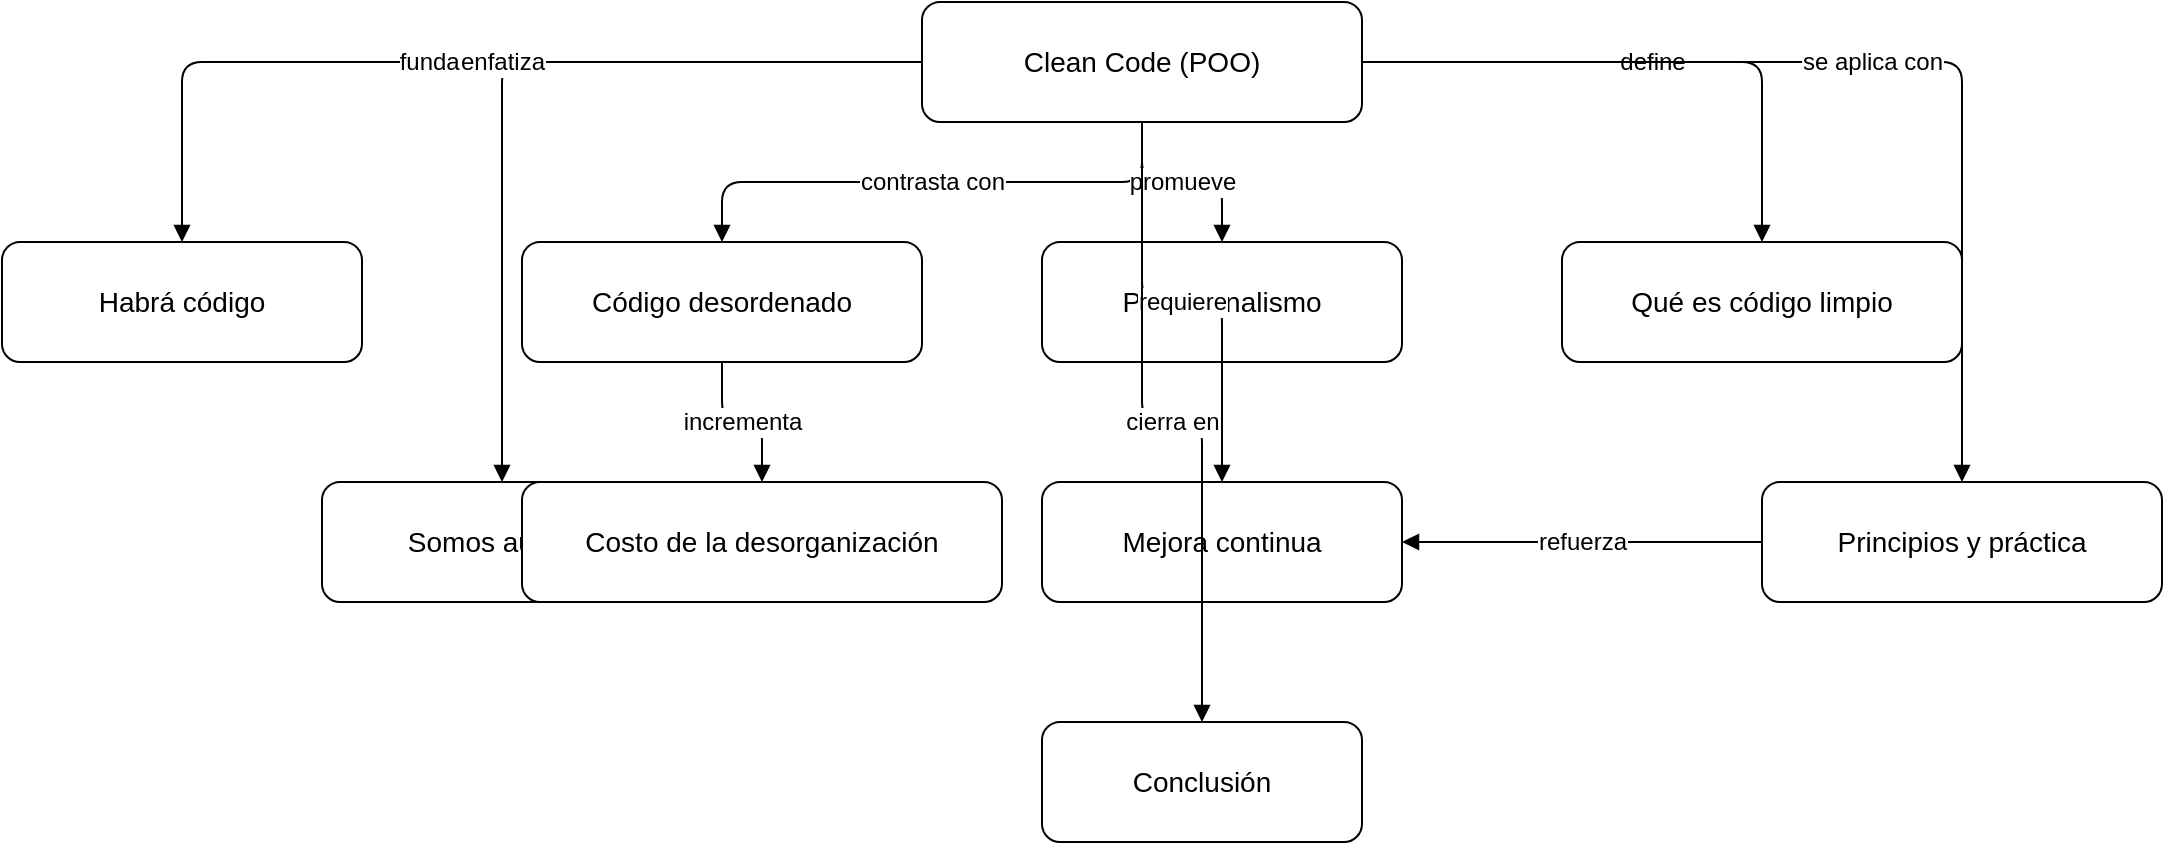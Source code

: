 <?xml version='1.0' encoding='utf-8'?>
<mxfile version="22.0.0" type="device"><diagram id="Mapa1" name="Mapa 1 — Opción A"><mxGraphModel dx="1222" dy="686" grid="1" gridSize="10" guides="1" tooltips="1" connect="1" arrows="1" fold="1" page="1" pageScale="1" pageWidth="1600" pageHeight="1000" math="0" shadow="0"><root><mxCell id="0" /><mxCell id="1" parent="0" /><mxCell id="A" value="Clean Code (POO)" style="rounded=1;whiteSpace=wrap;html=1;fontSize=14;" vertex="1" parent="1"><mxGeometry x="560" y="40" width="220" height="60" as="geometry" /></mxCell><mxCell id="B" value="Habrá código" style="rounded=1;whiteSpace=wrap;html=1;fontSize=14;" vertex="1" parent="1"><mxGeometry x="100" y="160" width="180" height="60" as="geometry" /></mxCell><mxCell id="C" value="Código desordenado" style="rounded=1;whiteSpace=wrap;html=1;fontSize=14;" vertex="1" parent="1"><mxGeometry x="360" y="160" width="200" height="60" as="geometry" /></mxCell><mxCell id="E" value="Profesionalismo" style="rounded=1;whiteSpace=wrap;html=1;fontSize=14;" vertex="1" parent="1"><mxGeometry x="620" y="160" width="180" height="60" as="geometry" /></mxCell><mxCell id="F" value="Qué es código limpio" style="rounded=1;whiteSpace=wrap;html=1;fontSize=14;" vertex="1" parent="1"><mxGeometry x="880" y="160" width="200" height="60" as="geometry" /></mxCell><mxCell id="H" value="Somos autores" style="rounded=1;whiteSpace=wrap;html=1;fontSize=14;" vertex="1" parent="1"><mxGeometry x="260" y="280" width="180" height="60" as="geometry" /></mxCell><mxCell id="G" value="Mejora continua" style="rounded=1;whiteSpace=wrap;html=1;fontSize=14;" vertex="1" parent="1"><mxGeometry x="620" y="280" width="180" height="60" as="geometry" /></mxCell><mxCell id="I" value="Principios y práctica" style="rounded=1;whiteSpace=wrap;html=1;fontSize=14;" vertex="1" parent="1"><mxGeometry x="980" y="280" width="200" height="60" as="geometry" /></mxCell><mxCell id="D" value="Costo de la desorganización" style="rounded=1;whiteSpace=wrap;html=1;fontSize=14;" vertex="1" parent="1"><mxGeometry x="360" y="280" width="240" height="60" as="geometry" /></mxCell><mxCell id="J" value="Conclusión" style="rounded=1;whiteSpace=wrap;html=1;fontSize=14;" vertex="1" parent="1"><mxGeometry x="620" y="400" width="160" height="60" as="geometry" /></mxCell><mxCell id="e101" value="fundamenta" style="edgeStyle=orthogonalEdgeStyle;rounded=1;endArrow=block;endFill=1;html=1;fontSize=12;" edge="1" parent="1" source="A" target="B"><mxGeometry relative="1" as="geometry"><mxPoint x="0" y="0" as="offset" /></mxGeometry></mxCell><mxCell id="e102" value="contrasta con" style="edgeStyle=orthogonalEdgeStyle;rounded=1;endArrow=block;endFill=1;html=1;fontSize=12;" edge="1" parent="1" source="A" target="C"><mxGeometry relative="1" as="geometry"><mxPoint x="0" y="0" as="offset" /></mxGeometry></mxCell><mxCell id="e103" value="incrementa" style="edgeStyle=orthogonalEdgeStyle;rounded=1;endArrow=block;endFill=1;html=1;fontSize=12;" edge="1" parent="1" source="C" target="D"><mxGeometry relative="1" as="geometry"><mxPoint x="0" y="0" as="offset" /></mxGeometry></mxCell><mxCell id="e104" value="promueve" style="edgeStyle=orthogonalEdgeStyle;rounded=1;endArrow=block;endFill=1;html=1;fontSize=12;" edge="1" parent="1" source="A" target="E"><mxGeometry relative="1" as="geometry"><mxPoint x="0" y="0" as="offset" /></mxGeometry></mxCell><mxCell id="e105" value="define" style="edgeStyle=orthogonalEdgeStyle;rounded=1;endArrow=block;endFill=1;html=1;fontSize=12;" edge="1" parent="1" source="A" target="F"><mxGeometry relative="1" as="geometry"><mxPoint x="0" y="0" as="offset" /></mxGeometry></mxCell><mxCell id="e106" value="enfatiza" style="edgeStyle=orthogonalEdgeStyle;rounded=1;endArrow=block;endFill=1;html=1;fontSize=12;" edge="1" parent="1" source="A" target="H"><mxGeometry relative="1" as="geometry"><mxPoint x="0" y="0" as="offset" /></mxGeometry></mxCell><mxCell id="e107" value="requiere" style="edgeStyle=orthogonalEdgeStyle;rounded=1;endArrow=block;endFill=1;html=1;fontSize=12;" edge="1" parent="1" source="A" target="G"><mxGeometry relative="1" as="geometry"><mxPoint x="0" y="0" as="offset" /></mxGeometry></mxCell><mxCell id="e108" value="se aplica con" style="edgeStyle=orthogonalEdgeStyle;rounded=1;endArrow=block;endFill=1;html=1;fontSize=12;" edge="1" parent="1" source="A" target="I"><mxGeometry relative="1" as="geometry"><mxPoint x="0" y="0" as="offset" /></mxGeometry></mxCell><mxCell id="e109" value="refuerza" style="edgeStyle=orthogonalEdgeStyle;rounded=1;endArrow=block;endFill=1;html=1;fontSize=12;" edge="1" parent="1" source="I" target="G"><mxGeometry relative="1" as="geometry"><mxPoint x="0" y="0" as="offset" /></mxGeometry></mxCell><mxCell id="e110" value="cierra en" style="edgeStyle=orthogonalEdgeStyle;rounded=1;endArrow=block;endFill=1;html=1;fontSize=12;" edge="1" parent="1" source="A" target="J"><mxGeometry relative="1" as="geometry"><mxPoint x="0" y="0" as="offset" /></mxGeometry></mxCell></root></mxGraphModel></diagram></mxfile>